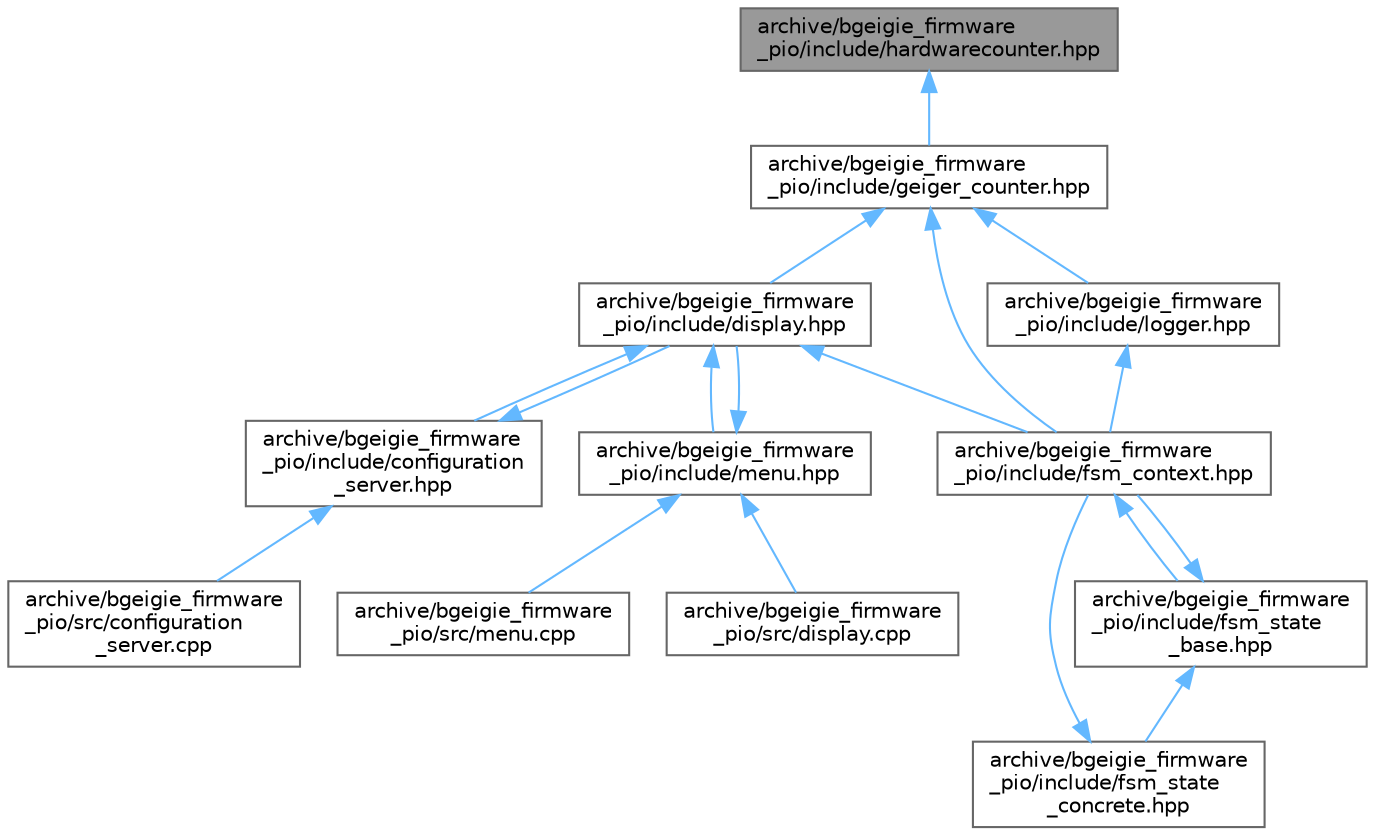 digraph "archive/bgeigie_firmware_pio/include/hardwarecounter.hpp"
{
 // LATEX_PDF_SIZE
  bgcolor="transparent";
  edge [fontname=Helvetica,fontsize=10,labelfontname=Helvetica,labelfontsize=10];
  node [fontname=Helvetica,fontsize=10,shape=box,height=0.2,width=0.4];
  Node1 [id="Node000001",label="archive/bgeigie_firmware\l_pio/include/hardwarecounter.hpp",height=0.2,width=0.4,color="gray40", fillcolor="grey60", style="filled", fontcolor="black",tooltip=" "];
  Node1 -> Node2 [id="edge1_Node000001_Node000002",dir="back",color="steelblue1",style="solid",tooltip=" "];
  Node2 [id="Node000002",label="archive/bgeigie_firmware\l_pio/include/geiger_counter.hpp",height=0.2,width=0.4,color="grey40", fillcolor="white", style="filled",URL="$include_2geiger__counter_8hpp.html",tooltip=" "];
  Node2 -> Node3 [id="edge2_Node000002_Node000003",dir="back",color="steelblue1",style="solid",tooltip=" "];
  Node3 [id="Node000003",label="archive/bgeigie_firmware\l_pio/include/display.hpp",height=0.2,width=0.4,color="grey40", fillcolor="white", style="filled",URL="$include_2display_8hpp.html",tooltip=" "];
  Node3 -> Node4 [id="edge3_Node000003_Node000004",dir="back",color="steelblue1",style="solid",tooltip=" "];
  Node4 [id="Node000004",label="archive/bgeigie_firmware\l_pio/include/configuration\l_server.hpp",height=0.2,width=0.4,color="grey40", fillcolor="white", style="filled",URL="$configuration__server_8hpp.html",tooltip=" "];
  Node4 -> Node3 [id="edge4_Node000004_Node000003",dir="back",color="steelblue1",style="solid",tooltip=" "];
  Node4 -> Node5 [id="edge5_Node000004_Node000005",dir="back",color="steelblue1",style="solid",tooltip=" "];
  Node5 [id="Node000005",label="archive/bgeigie_firmware\l_pio/src/configuration\l_server.cpp",height=0.2,width=0.4,color="grey40", fillcolor="white", style="filled",URL="$archive_2bgeigie__firmware__pio_2src_2configuration__server_8cpp.html",tooltip=" "];
  Node3 -> Node6 [id="edge6_Node000003_Node000006",dir="back",color="steelblue1",style="solid",tooltip=" "];
  Node6 [id="Node000006",label="archive/bgeigie_firmware\l_pio/include/fsm_context.hpp",height=0.2,width=0.4,color="grey40", fillcolor="white", style="filled",URL="$include_2fsm__context_8hpp.html",tooltip=" "];
  Node6 -> Node7 [id="edge7_Node000006_Node000007",dir="back",color="steelblue1",style="solid",tooltip=" "];
  Node7 [id="Node000007",label="archive/bgeigie_firmware\l_pio/include/fsm_state\l_base.hpp",height=0.2,width=0.4,color="grey40", fillcolor="white", style="filled",URL="$include_2fsm__state__base_8hpp.html",tooltip=" "];
  Node7 -> Node6 [id="edge8_Node000007_Node000006",dir="back",color="steelblue1",style="solid",tooltip=" "];
  Node7 -> Node8 [id="edge9_Node000007_Node000008",dir="back",color="steelblue1",style="solid",tooltip=" "];
  Node8 [id="Node000008",label="archive/bgeigie_firmware\l_pio/include/fsm_state\l_concrete.hpp",height=0.2,width=0.4,color="grey40", fillcolor="white", style="filled",URL="$include_2fsm__state__concrete_8hpp.html",tooltip=" "];
  Node8 -> Node6 [id="edge10_Node000008_Node000006",dir="back",color="steelblue1",style="solid",tooltip=" "];
  Node3 -> Node9 [id="edge11_Node000003_Node000009",dir="back",color="steelblue1",style="solid",tooltip=" "];
  Node9 [id="Node000009",label="archive/bgeigie_firmware\l_pio/include/menu.hpp",height=0.2,width=0.4,color="grey40", fillcolor="white", style="filled",URL="$menu_8hpp.html",tooltip=" "];
  Node9 -> Node3 [id="edge12_Node000009_Node000003",dir="back",color="steelblue1",style="solid",tooltip=" "];
  Node9 -> Node10 [id="edge13_Node000009_Node000010",dir="back",color="steelblue1",style="solid",tooltip=" "];
  Node10 [id="Node000010",label="archive/bgeigie_firmware\l_pio/src/display.cpp",height=0.2,width=0.4,color="grey40", fillcolor="white", style="filled",URL="$display_8cpp.html",tooltip=" "];
  Node9 -> Node11 [id="edge14_Node000009_Node000011",dir="back",color="steelblue1",style="solid",tooltip=" "];
  Node11 [id="Node000011",label="archive/bgeigie_firmware\l_pio/src/menu.cpp",height=0.2,width=0.4,color="grey40", fillcolor="white", style="filled",URL="$menu_8cpp.html",tooltip=" "];
  Node2 -> Node6 [id="edge15_Node000002_Node000006",dir="back",color="steelblue1",style="solid",tooltip=" "];
  Node2 -> Node12 [id="edge16_Node000002_Node000012",dir="back",color="steelblue1",style="solid",tooltip=" "];
  Node12 [id="Node000012",label="archive/bgeigie_firmware\l_pio/include/logger.hpp",height=0.2,width=0.4,color="grey40", fillcolor="white", style="filled",URL="$include_2logger_8hpp.html",tooltip=" "];
  Node12 -> Node6 [id="edge17_Node000012_Node000006",dir="back",color="steelblue1",style="solid",tooltip=" "];
}
